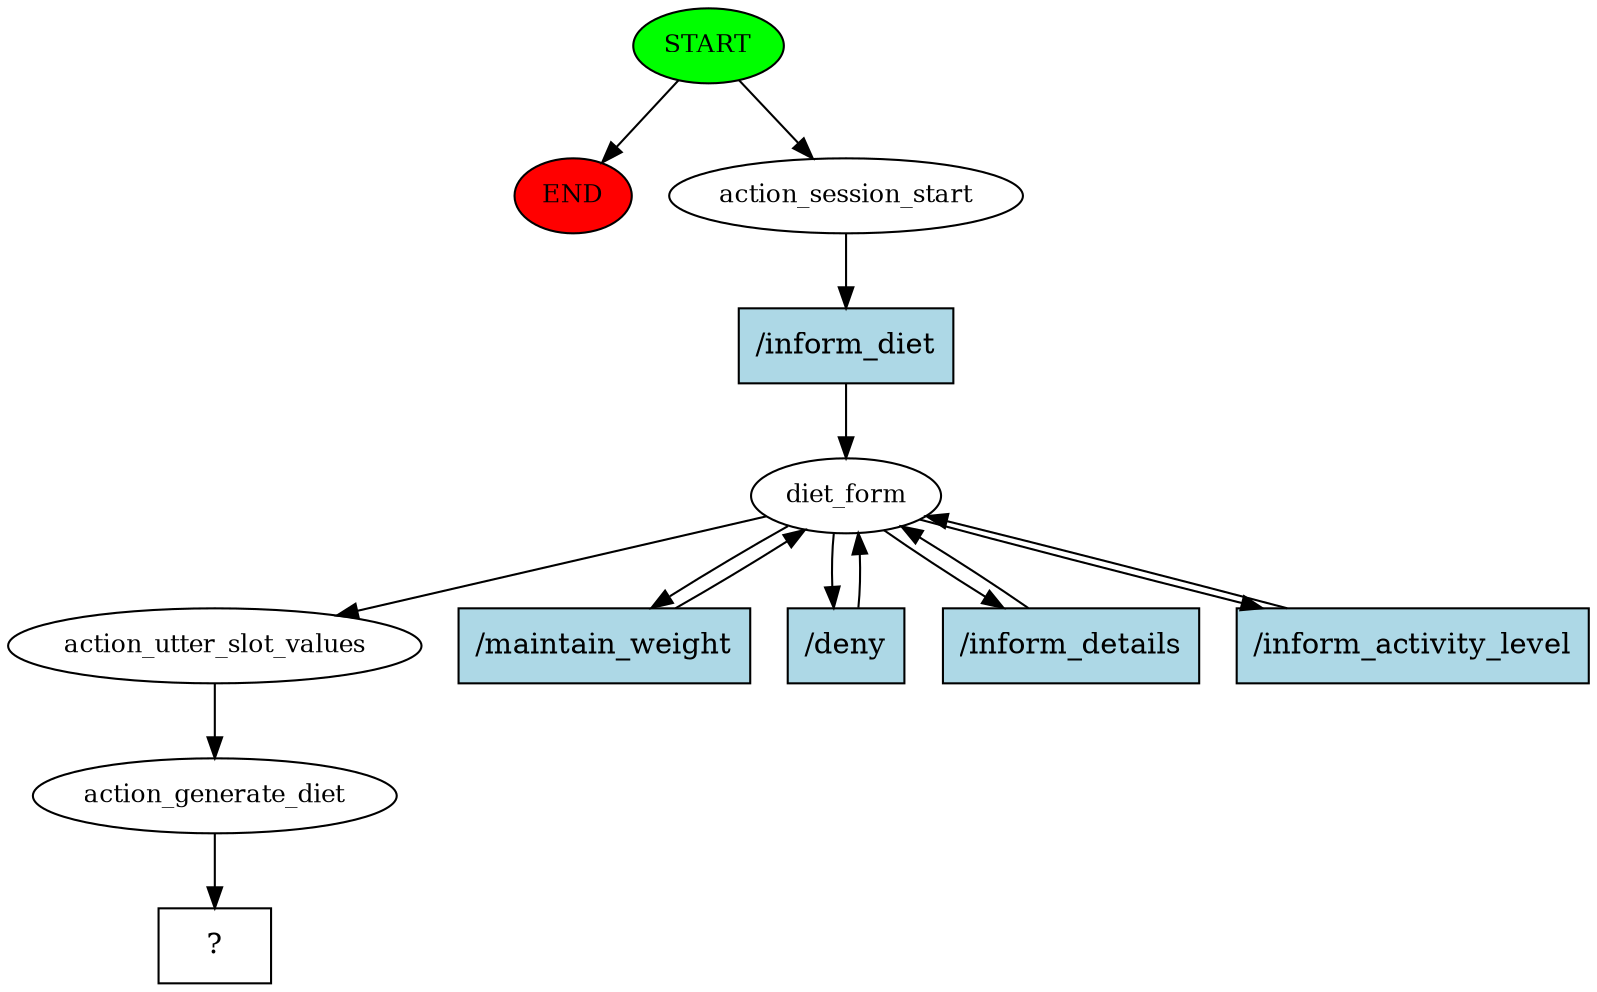 digraph  {
0 [class="start active", fillcolor=green, fontsize=12, label=START, style=filled];
"-1" [class=end, fillcolor=red, fontsize=12, label=END, style=filled];
1 [class=active, fontsize=12, label=action_session_start];
2 [class=active, fontsize=12, label=diet_form];
7 [class=active, fontsize=12, label=action_utter_slot_values];
8 [class=active, fontsize=12, label=action_generate_diet];
9 [class="intent dashed active", label="  ?  ", shape=rect];
10 [class="intent active", fillcolor=lightblue, label="/inform_diet", shape=rect, style=filled];
11 [class="intent active", fillcolor=lightblue, label="/maintain_weight", shape=rect, style=filled];
12 [class="intent active", fillcolor=lightblue, label="/deny", shape=rect, style=filled];
13 [class="intent active", fillcolor=lightblue, label="/inform_details", shape=rect, style=filled];
14 [class="intent active", fillcolor=lightblue, label="/inform_activity_level", shape=rect, style=filled];
0 -> "-1"  [class="", key=NONE, label=""];
0 -> 1  [class=active, key=NONE, label=""];
1 -> 10  [class=active, key=0];
2 -> 7  [class=active, key=NONE, label=""];
2 -> 11  [class=active, key=0];
2 -> 12  [class=active, key=0];
2 -> 13  [class=active, key=0];
2 -> 14  [class=active, key=0];
7 -> 8  [class=active, key=NONE, label=""];
8 -> 9  [class=active, key=NONE, label=""];
10 -> 2  [class=active, key=0];
11 -> 2  [class=active, key=0];
12 -> 2  [class=active, key=0];
13 -> 2  [class=active, key=0];
14 -> 2  [class=active, key=0];
}
